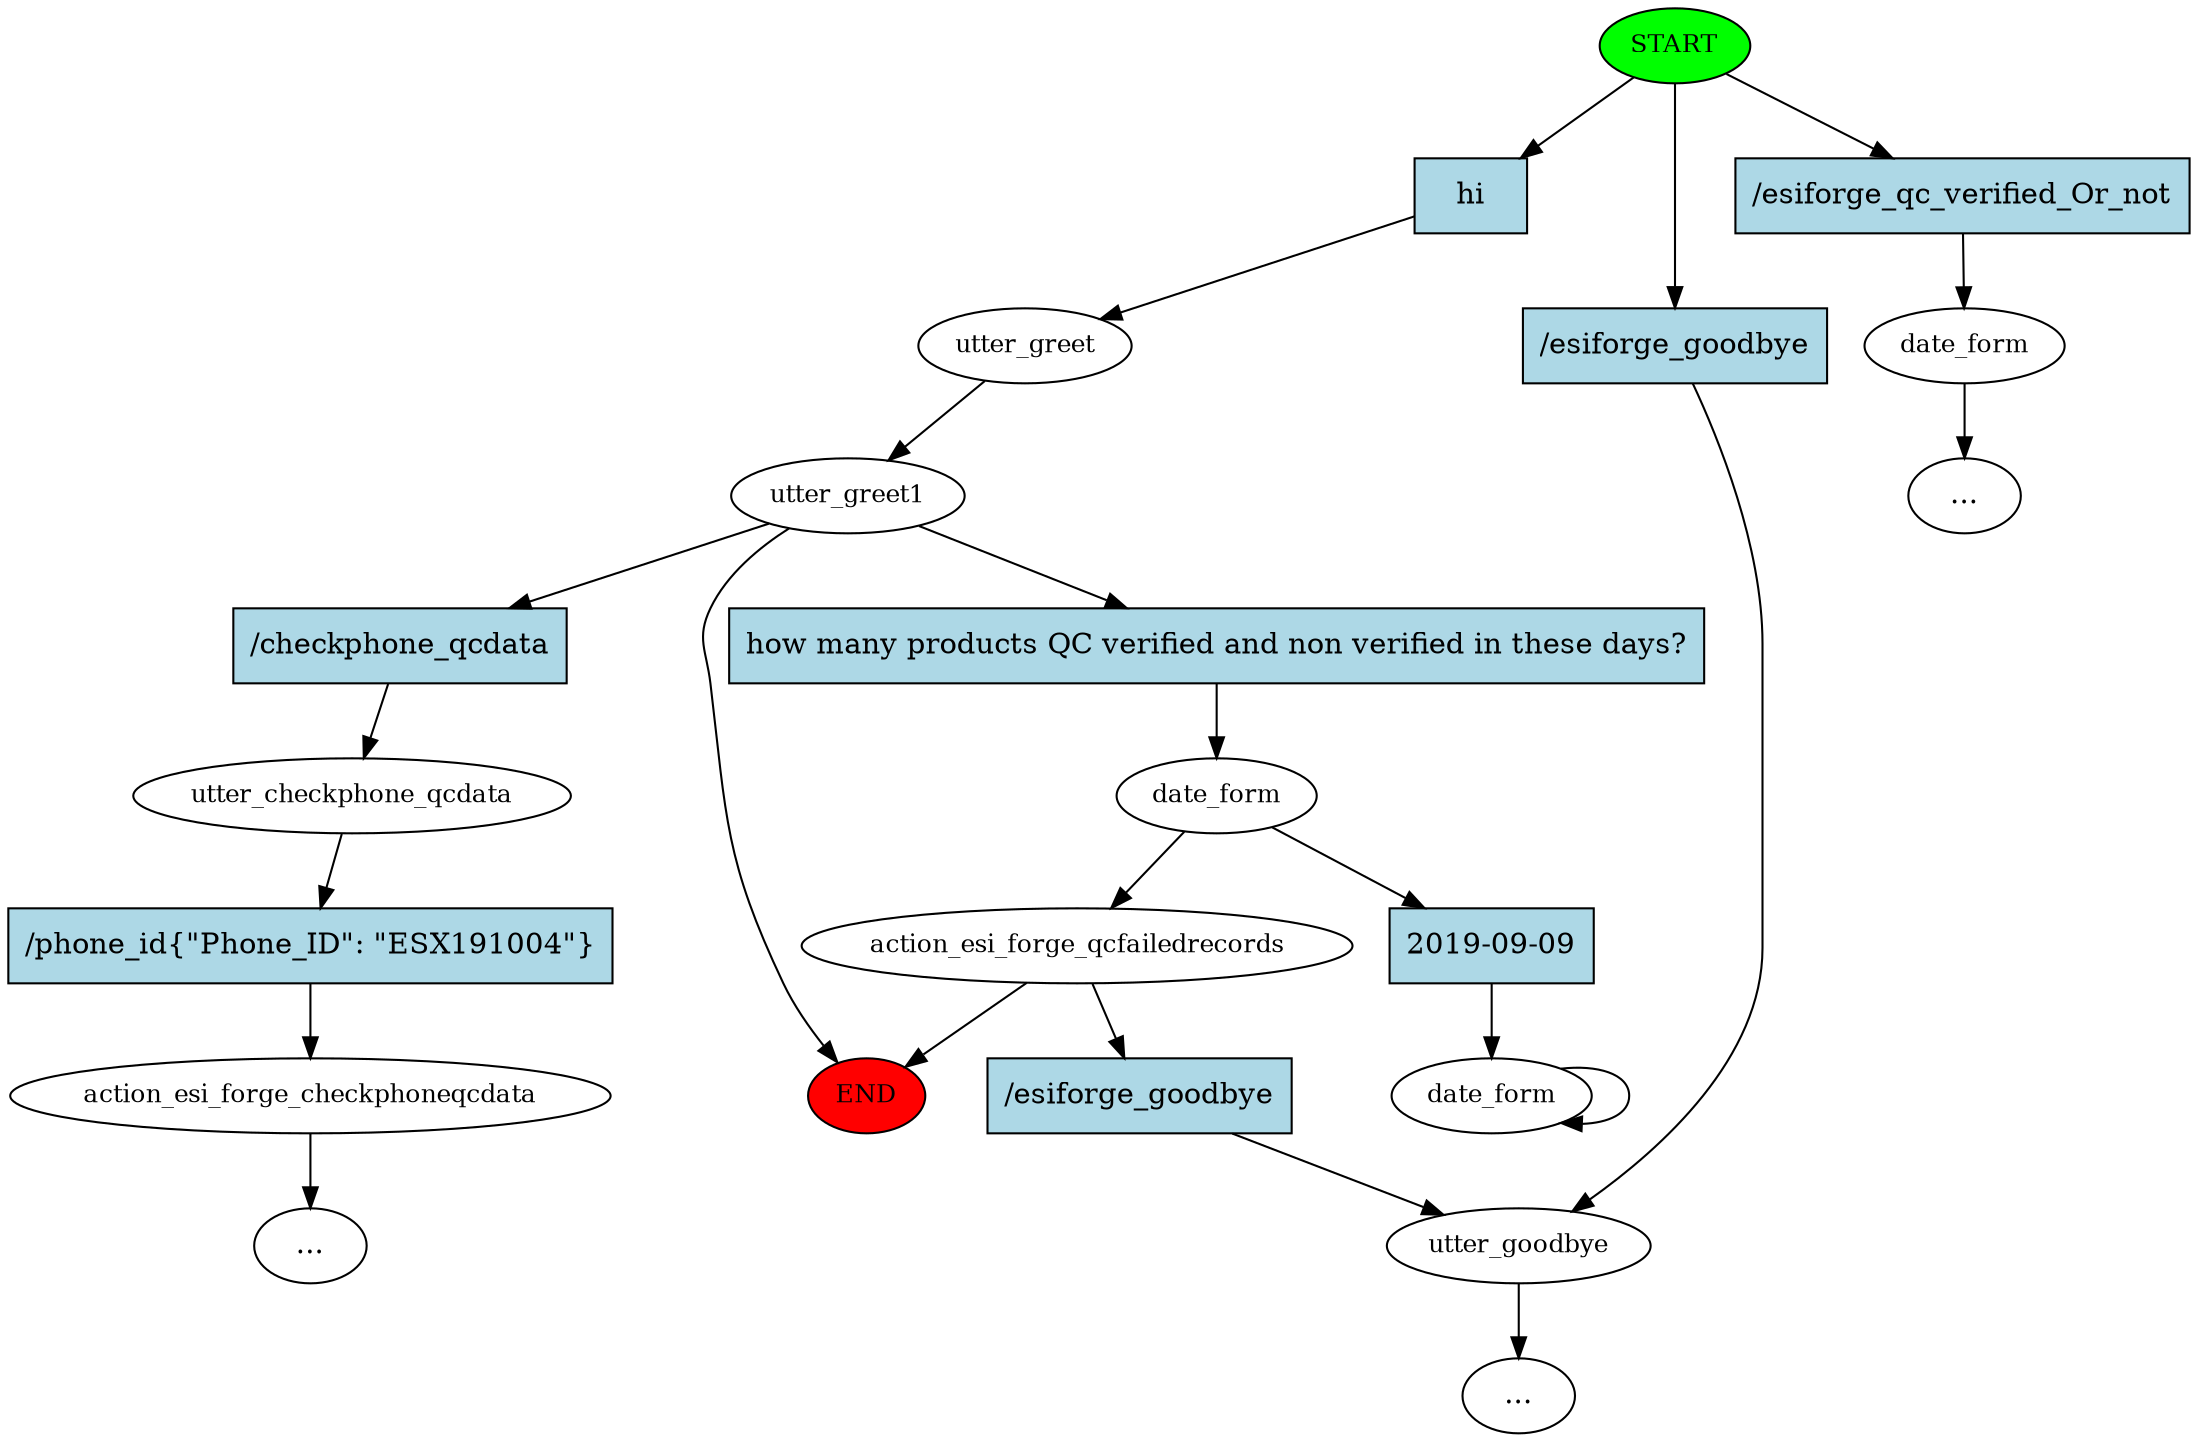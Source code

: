 digraph  {
0 [class="start active", fillcolor=green, fontsize=12, label=START, style=filled];
"-1" [class=end, fillcolor=red, fontsize=12, label=END, style=filled];
1 [class=active, fontsize=12, label=utter_greet];
2 [class=active, fontsize=12, label=utter_greet1];
3 [class="", fontsize=12, label=date_form];
"-3" [class=ellipsis, label="..."];
4 [class="", fontsize=12, label=utter_goodbye];
7 [class=active, fontsize=12, label=date_form];
8 [class="", fontsize=12, label=action_esi_forge_qcfailedrecords];
"-5" [class=ellipsis, label="..."];
16 [class="", fontsize=12, label=utter_checkphone_qcdata];
17 [class="", fontsize=12, label=action_esi_forge_checkphoneqcdata];
"-8" [class=ellipsis, label="..."];
29 [class="active dashed", fontsize=12, label=date_form];
31 [class="intent active", fillcolor=lightblue, label=hi, shape=rect, style=filled];
32 [class=intent, fillcolor=lightblue, label="/esiforge_qc_verified_Or_not", shape=rect, style=filled];
33 [class=intent, fillcolor=lightblue, label="/esiforge_goodbye", shape=rect, style=filled];
34 [class="intent active", fillcolor=lightblue, label="how\ many\ products\ QC\ verified\ and\ non\ verified\ in\ these\ days\?", shape=rect, style=filled];
35 [class=intent, fillcolor=lightblue, label="/checkphone_qcdata", shape=rect, style=filled];
36 [class="intent active", fillcolor=lightblue, label="2019\-09\-09", shape=rect, style=filled];
37 [class=intent, fillcolor=lightblue, label="/esiforge_goodbye", shape=rect, style=filled];
38 [class=intent, fillcolor=lightblue, label="/phone_id\{\"Phone_ID\":\ \"ESX191004\"\}", shape=rect, style=filled];
0 -> 31  [class=active, key=0];
0 -> 32  [class="", key=0];
0 -> 33  [class="", key=0];
1 -> 2  [class=active, key=NONE, label=""];
2 -> "-1"  [class="", key=NONE, label=""];
2 -> 34  [class=active, key=0];
2 -> 35  [class="", key=0];
3 -> "-3"  [class="", key=NONE, label=""];
4 -> "-5"  [class="", key=NONE, label=""];
7 -> 8  [class="", key=NONE, label=""];
7 -> 36  [class=active, key=0];
8 -> "-1"  [class="", key=NONE, label=""];
8 -> 37  [class="", key=0];
16 -> 38  [class="", key=0];
17 -> "-8"  [class="", key=NONE, label=""];
29 -> 29  [class=active, key=NONE, label=""];
31 -> 1  [class=active, key=0];
32 -> 3  [class="", key=0];
33 -> 4  [class="", key=0];
34 -> 7  [class=active, key=0];
35 -> 16  [class="", key=0];
36 -> 29  [class=active, key=0];
37 -> 4  [class="", key=0];
38 -> 17  [class="", key=0];
}
